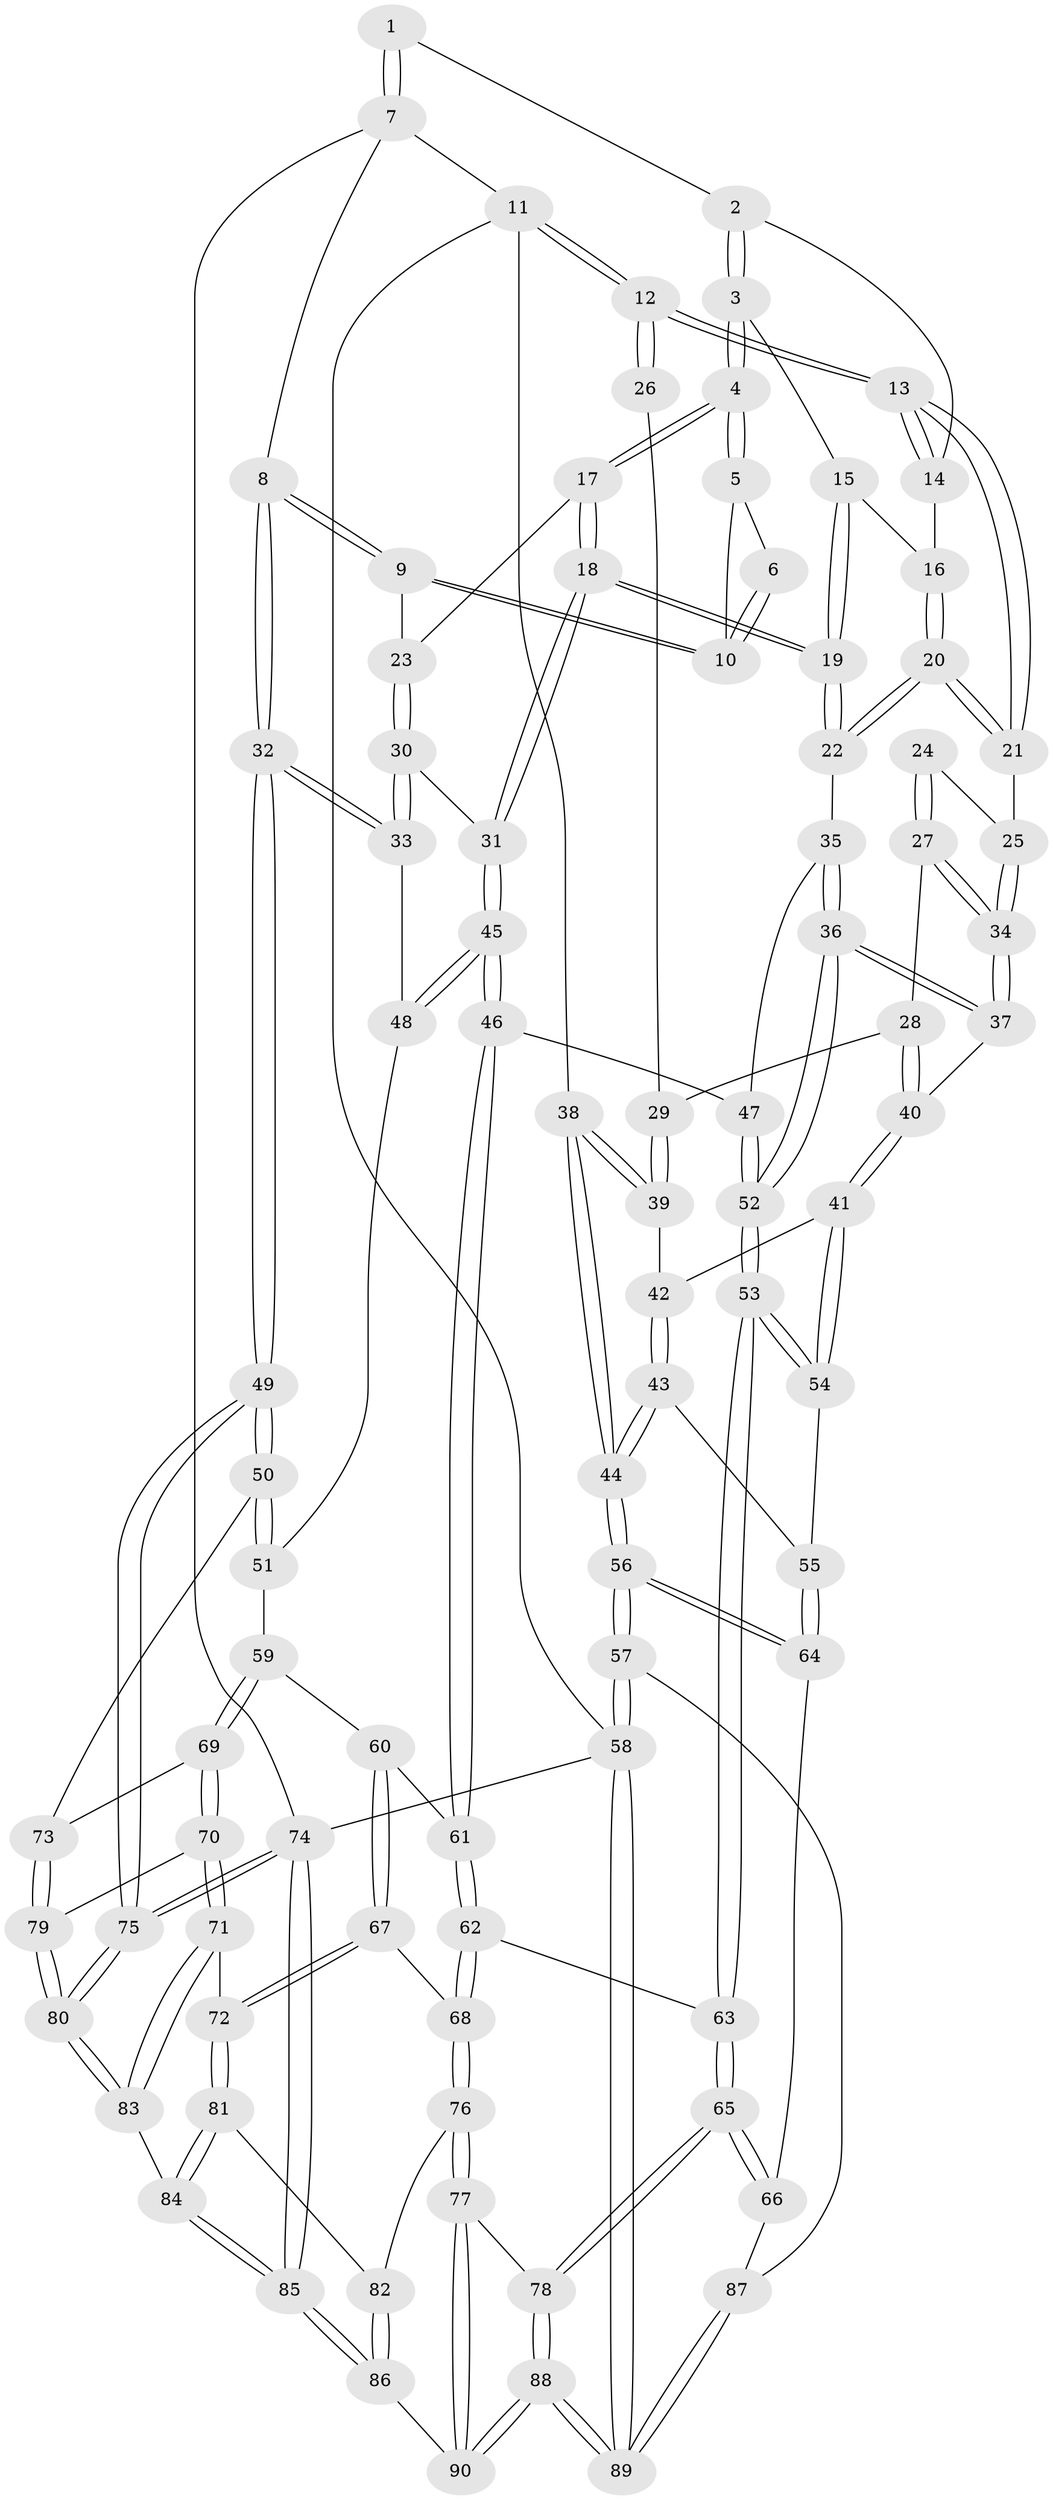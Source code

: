 // Generated by graph-tools (version 1.1) at 2025/27/03/09/25 03:27:08]
// undirected, 90 vertices, 222 edges
graph export_dot {
graph [start="1"]
  node [color=gray90,style=filled];
  1 [pos="+1+0"];
  2 [pos="+0.7498175392293758+0"];
  3 [pos="+0.7078761881085532+0"];
  4 [pos="+0.7925852248259102+0.17694103592904037"];
  5 [pos="+0.8446798128280286+0.17671097818601691"];
  6 [pos="+0.8963704054580598+0.08008978067046796"];
  7 [pos="+1+0"];
  8 [pos="+1+0.22818916900558242"];
  9 [pos="+0.9477136108462333+0.21510000662763767"];
  10 [pos="+0.9050924363862898+0.1940249161517574"];
  11 [pos="+0+0"];
  12 [pos="+0+0"];
  13 [pos="+0.041809478007987566+0"];
  14 [pos="+0.2002424445982906+0"];
  15 [pos="+0.6718818295664074+0.012579933461340537"];
  16 [pos="+0.5087717201873868+0.11790432105165456"];
  17 [pos="+0.7853628135769057+0.1952467536412753"];
  18 [pos="+0.6626865483796207+0.33293757628242604"];
  19 [pos="+0.6211011779330147+0.31519254185947465"];
  20 [pos="+0.47667182673145503+0.22198971492693464"];
  21 [pos="+0.38601813588148354+0.2231808631092757"];
  22 [pos="+0.5770932883803952+0.3136070182997469"];
  23 [pos="+0.8587621443280938+0.28495504541631017"];
  24 [pos="+0.18489975862598576+0.2391075870869808"];
  25 [pos="+0.3802101450341529+0.23083994408324846"];
  26 [pos="+0.16925534077043783+0.22451682804690987"];
  27 [pos="+0.22427994538389392+0.2951385262327534"];
  28 [pos="+0.19798502313930885+0.33684598901476437"];
  29 [pos="+0.1599935686855726+0.34289111745726386"];
  30 [pos="+0.833792988642867+0.39108353829878073"];
  31 [pos="+0.6703150603788626+0.34215701903052514"];
  32 [pos="+1+0.5290705335540885"];
  33 [pos="+0.8411131019071827+0.3972337277385918"];
  34 [pos="+0.323457400305947+0.33352314254724047"];
  35 [pos="+0.5678688138578725+0.3245778623075467"];
  36 [pos="+0.3920066787363281+0.4739124101346744"];
  37 [pos="+0.3300830704397863+0.4238331365457154"];
  38 [pos="+0+0.2223261318119788"];
  39 [pos="+0.10164004050283905+0.3740348728197858"];
  40 [pos="+0.216605525937123+0.45024846927038825"];
  41 [pos="+0.2115790183500055+0.4529121768502987"];
  42 [pos="+0.10511523006766445+0.3778648222093538"];
  43 [pos="+0.09245019661422392+0.5164312354497436"];
  44 [pos="+0+0.45411010533037893"];
  45 [pos="+0.6644347083529791+0.49556547133119033"];
  46 [pos="+0.6473620202219231+0.5335611331533571"];
  47 [pos="+0.5495842533713182+0.5077481690880744"];
  48 [pos="+0.7603758694876852+0.5122434157084751"];
  49 [pos="+1+0.5301105294228624"];
  50 [pos="+1+0.5430464338140433"];
  51 [pos="+0.7736072906869434+0.532555781473425"];
  52 [pos="+0.4110095746558585+0.547917882939775"];
  53 [pos="+0.40996064022800616+0.5614720650519336"];
  54 [pos="+0.17126169183354134+0.5285885092700066"];
  55 [pos="+0.1564426474017209+0.5508436475788204"];
  56 [pos="+0+0.7212188062828008"];
  57 [pos="+0+0.7622899003059325"];
  58 [pos="+0+1"];
  59 [pos="+0.7417132865642282+0.6383248284667645"];
  60 [pos="+0.6816579499449179+0.6216656203417076"];
  61 [pos="+0.6493612385911526+0.5662858588746578"];
  62 [pos="+0.4530143516833787+0.6365153612514923"];
  63 [pos="+0.4092116476386919+0.6207088571406317"];
  64 [pos="+0.15947225940206203+0.5833088385392404"];
  65 [pos="+0.2812168881294945+0.7491950460742461"];
  66 [pos="+0.26974964361272086+0.7481312321934733"];
  67 [pos="+0.5920824978640121+0.7361753127183905"];
  68 [pos="+0.5712473774092174+0.7316194327881117"];
  69 [pos="+0.8036808329829682+0.6779453630340984"];
  70 [pos="+0.7800774637534064+0.7709219671216079"];
  71 [pos="+0.7375575164288986+0.8151159982954685"];
  72 [pos="+0.6455115457791939+0.8121065997326106"];
  73 [pos="+0.95874749791712+0.613114488265451"];
  74 [pos="+1+1"];
  75 [pos="+1+1"];
  76 [pos="+0.4357904261558343+0.8740077783494555"];
  77 [pos="+0.4123064386805716+0.8819486248194396"];
  78 [pos="+0.31244488455404906+0.793698555022534"];
  79 [pos="+0.8899731322061942+0.8288275641594405"];
  80 [pos="+1+0.9827058566999379"];
  81 [pos="+0.6233358541774475+0.8506322556443864"];
  82 [pos="+0.5611316405214494+0.8806745316426977"];
  83 [pos="+0.7710544153028653+0.9129382290621357"];
  84 [pos="+0.6686355505814876+1"];
  85 [pos="+0.6125222685627302+1"];
  86 [pos="+0.5859036376079787+1"];
  87 [pos="+0.18659638305327686+0.7905520251181495"];
  88 [pos="+0.1573982899384215+1"];
  89 [pos="+0.01389223723652332+1"];
  90 [pos="+0.4523615129520417+1"];
  1 -- 2;
  1 -- 7;
  1 -- 7;
  2 -- 3;
  2 -- 3;
  2 -- 14;
  3 -- 4;
  3 -- 4;
  3 -- 15;
  4 -- 5;
  4 -- 5;
  4 -- 17;
  4 -- 17;
  5 -- 6;
  5 -- 10;
  6 -- 10;
  6 -- 10;
  7 -- 8;
  7 -- 11;
  7 -- 74;
  8 -- 9;
  8 -- 9;
  8 -- 32;
  8 -- 32;
  9 -- 10;
  9 -- 10;
  9 -- 23;
  11 -- 12;
  11 -- 12;
  11 -- 38;
  11 -- 58;
  12 -- 13;
  12 -- 13;
  12 -- 26;
  12 -- 26;
  13 -- 14;
  13 -- 14;
  13 -- 21;
  13 -- 21;
  14 -- 16;
  15 -- 16;
  15 -- 19;
  15 -- 19;
  16 -- 20;
  16 -- 20;
  17 -- 18;
  17 -- 18;
  17 -- 23;
  18 -- 19;
  18 -- 19;
  18 -- 31;
  18 -- 31;
  19 -- 22;
  19 -- 22;
  20 -- 21;
  20 -- 21;
  20 -- 22;
  20 -- 22;
  21 -- 25;
  22 -- 35;
  23 -- 30;
  23 -- 30;
  24 -- 25;
  24 -- 27;
  24 -- 27;
  25 -- 34;
  25 -- 34;
  26 -- 29;
  27 -- 28;
  27 -- 34;
  27 -- 34;
  28 -- 29;
  28 -- 40;
  28 -- 40;
  29 -- 39;
  29 -- 39;
  30 -- 31;
  30 -- 33;
  30 -- 33;
  31 -- 45;
  31 -- 45;
  32 -- 33;
  32 -- 33;
  32 -- 49;
  32 -- 49;
  33 -- 48;
  34 -- 37;
  34 -- 37;
  35 -- 36;
  35 -- 36;
  35 -- 47;
  36 -- 37;
  36 -- 37;
  36 -- 52;
  36 -- 52;
  37 -- 40;
  38 -- 39;
  38 -- 39;
  38 -- 44;
  38 -- 44;
  39 -- 42;
  40 -- 41;
  40 -- 41;
  41 -- 42;
  41 -- 54;
  41 -- 54;
  42 -- 43;
  42 -- 43;
  43 -- 44;
  43 -- 44;
  43 -- 55;
  44 -- 56;
  44 -- 56;
  45 -- 46;
  45 -- 46;
  45 -- 48;
  45 -- 48;
  46 -- 47;
  46 -- 61;
  46 -- 61;
  47 -- 52;
  47 -- 52;
  48 -- 51;
  49 -- 50;
  49 -- 50;
  49 -- 75;
  49 -- 75;
  50 -- 51;
  50 -- 51;
  50 -- 73;
  51 -- 59;
  52 -- 53;
  52 -- 53;
  53 -- 54;
  53 -- 54;
  53 -- 63;
  53 -- 63;
  54 -- 55;
  55 -- 64;
  55 -- 64;
  56 -- 57;
  56 -- 57;
  56 -- 64;
  56 -- 64;
  57 -- 58;
  57 -- 58;
  57 -- 87;
  58 -- 89;
  58 -- 89;
  58 -- 74;
  59 -- 60;
  59 -- 69;
  59 -- 69;
  60 -- 61;
  60 -- 67;
  60 -- 67;
  61 -- 62;
  61 -- 62;
  62 -- 63;
  62 -- 68;
  62 -- 68;
  63 -- 65;
  63 -- 65;
  64 -- 66;
  65 -- 66;
  65 -- 66;
  65 -- 78;
  65 -- 78;
  66 -- 87;
  67 -- 68;
  67 -- 72;
  67 -- 72;
  68 -- 76;
  68 -- 76;
  69 -- 70;
  69 -- 70;
  69 -- 73;
  70 -- 71;
  70 -- 71;
  70 -- 79;
  71 -- 72;
  71 -- 83;
  71 -- 83;
  72 -- 81;
  72 -- 81;
  73 -- 79;
  73 -- 79;
  74 -- 75;
  74 -- 75;
  74 -- 85;
  74 -- 85;
  75 -- 80;
  75 -- 80;
  76 -- 77;
  76 -- 77;
  76 -- 82;
  77 -- 78;
  77 -- 90;
  77 -- 90;
  78 -- 88;
  78 -- 88;
  79 -- 80;
  79 -- 80;
  80 -- 83;
  80 -- 83;
  81 -- 82;
  81 -- 84;
  81 -- 84;
  82 -- 86;
  82 -- 86;
  83 -- 84;
  84 -- 85;
  84 -- 85;
  85 -- 86;
  85 -- 86;
  86 -- 90;
  87 -- 89;
  87 -- 89;
  88 -- 89;
  88 -- 89;
  88 -- 90;
  88 -- 90;
}
